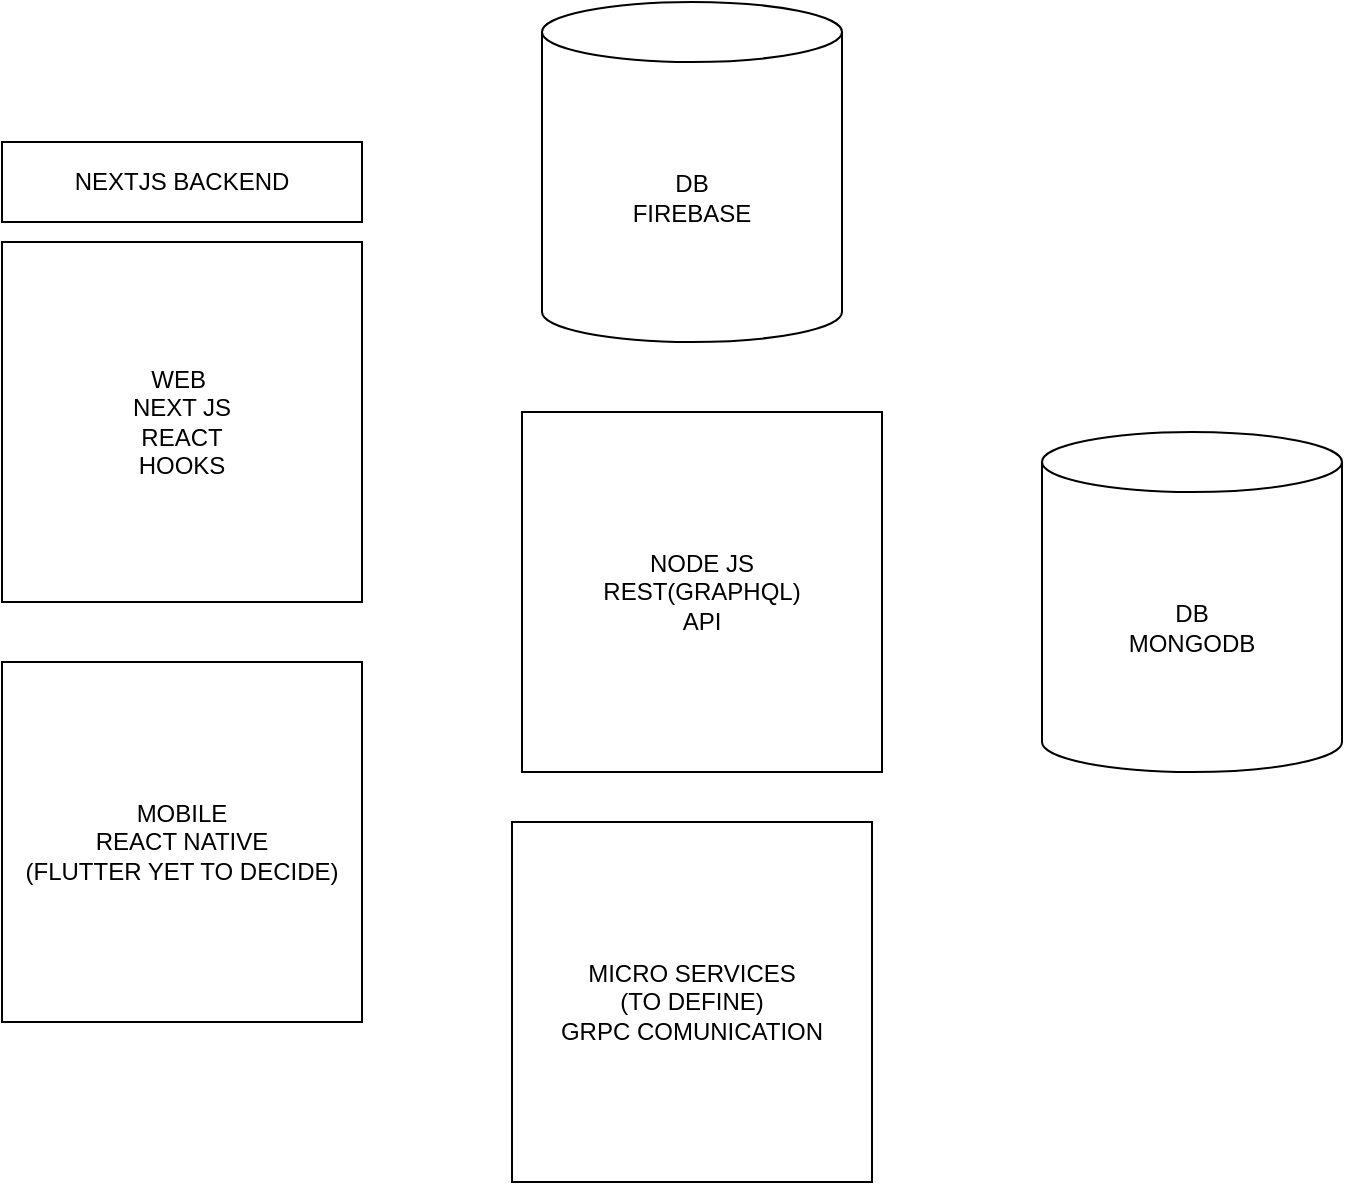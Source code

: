 <mxfile version="17.4.6" type="github" pages="2">
  <diagram id="x3NzBZNxcZTpQ1vrpnvu" name="React Alternative">
    <mxGraphModel dx="1426" dy="699" grid="1" gridSize="10" guides="1" tooltips="1" connect="1" arrows="1" fold="1" page="1" pageScale="1" pageWidth="827" pageHeight="1169" math="0" shadow="0">
      <root>
        <mxCell id="0" />
        <mxCell id="1" parent="0" />
        <mxCell id="TWxX8gXJcYfMCjZt2LJU-1" value="NODE JS&lt;br&gt;REST(GRAPHQL)&lt;br&gt;API" style="whiteSpace=wrap;html=1;aspect=fixed;" parent="1" vertex="1">
          <mxGeometry x="360" y="245" width="180" height="180" as="geometry" />
        </mxCell>
        <mxCell id="TWxX8gXJcYfMCjZt2LJU-2" value="WEB&amp;nbsp;&lt;br&gt;NEXT JS&lt;br&gt;REACT&lt;br&gt;HOOKS" style="whiteSpace=wrap;html=1;aspect=fixed;" parent="1" vertex="1">
          <mxGeometry x="100" y="160" width="180" height="180" as="geometry" />
        </mxCell>
        <mxCell id="TWxX8gXJcYfMCjZt2LJU-3" value="MOBILE&lt;br&gt;REACT NATIVE&lt;br&gt;(FLUTTER YET TO DECIDE)" style="whiteSpace=wrap;html=1;aspect=fixed;" parent="1" vertex="1">
          <mxGeometry x="100" y="370" width="180" height="180" as="geometry" />
        </mxCell>
        <mxCell id="TWxX8gXJcYfMCjZt2LJU-4" value="DB&lt;br&gt;FIREBASE" style="shape=cylinder3;whiteSpace=wrap;html=1;boundedLbl=1;backgroundOutline=1;size=15;" parent="1" vertex="1">
          <mxGeometry x="370" y="40" width="150" height="170" as="geometry" />
        </mxCell>
        <mxCell id="TWxX8gXJcYfMCjZt2LJU-6" value="NEXTJS BACKEND" style="rounded=0;whiteSpace=wrap;html=1;" parent="1" vertex="1">
          <mxGeometry x="100" y="110" width="180" height="40" as="geometry" />
        </mxCell>
        <mxCell id="TWxX8gXJcYfMCjZt2LJU-8" value="DB&lt;br&gt;MONGODB" style="shape=cylinder3;whiteSpace=wrap;html=1;boundedLbl=1;backgroundOutline=1;size=15;" parent="1" vertex="1">
          <mxGeometry x="620" y="255" width="150" height="170" as="geometry" />
        </mxCell>
        <mxCell id="45i4qmXUu39TKB9Uq_cI-1" value="MICRO SERVICES&lt;br&gt;(TO DEFINE)&lt;br&gt;GRPC COMUNICATION" style="whiteSpace=wrap;html=1;aspect=fixed;" parent="1" vertex="1">
          <mxGeometry x="355" y="450" width="180" height="180" as="geometry" />
        </mxCell>
      </root>
    </mxGraphModel>
  </diagram>
  <diagram name="Blazor Alternative" id="Y2TaGBKHKHRG3-GV48pp">
    <mxGraphModel dx="1426" dy="699" grid="1" gridSize="10" guides="1" tooltips="1" connect="1" arrows="1" fold="1" page="1" pageScale="1" pageWidth="827" pageHeight="1169" math="0" shadow="0">
      <root>
        <mxCell id="3dPY_2HfxJQeCn0-KGAW-0" />
        <mxCell id="3dPY_2HfxJQeCn0-KGAW-1" parent="3dPY_2HfxJQeCn0-KGAW-0" />
        <mxCell id="gasyf03a9yu1G8grFv1T-4" style="edgeStyle=orthogonalEdgeStyle;rounded=0;orthogonalLoop=1;jettySize=auto;html=1;exitX=1;exitY=0.5;exitDx=0;exitDy=0;entryX=0;entryY=0.5;entryDx=0;entryDy=0;entryPerimeter=0;" edge="1" parent="3dPY_2HfxJQeCn0-KGAW-1" source="3dPY_2HfxJQeCn0-KGAW-2" target="3dPY_2HfxJQeCn0-KGAW-7">
          <mxGeometry relative="1" as="geometry" />
        </mxCell>
        <mxCell id="3dPY_2HfxJQeCn0-KGAW-2" value="NET CORE API&lt;br&gt;VALIDATES TOKENS" style="whiteSpace=wrap;html=1;aspect=fixed;" vertex="1" parent="3dPY_2HfxJQeCn0-KGAW-1">
          <mxGeometry x="350" y="252.5" width="145" height="145" as="geometry" />
        </mxCell>
        <mxCell id="3dPY_2HfxJQeCn0-KGAW-3" value="BLAZOR&lt;br&gt;WASM&lt;br&gt;UI REQUEST TO&lt;br&gt;BLAZOR SERVER" style="whiteSpace=wrap;html=1;aspect=fixed;" vertex="1" parent="3dPY_2HfxJQeCn0-KGAW-1">
          <mxGeometry x="121.25" y="430" width="157.5" height="157.5" as="geometry" />
        </mxCell>
        <mxCell id="3dPY_2HfxJQeCn0-KGAW-5" value="AUTH&lt;br&gt;USERS DB&lt;br&gt;FIREBASE" style="shape=cylinder3;whiteSpace=wrap;html=1;boundedLbl=1;backgroundOutline=1;size=15;" vertex="1" parent="3dPY_2HfxJQeCn0-KGAW-1">
          <mxGeometry x="125" y="60" width="150" height="170" as="geometry" />
        </mxCell>
        <mxCell id="gasyf03a9yu1G8grFv1T-1" style="edgeStyle=orthogonalEdgeStyle;rounded=0;orthogonalLoop=1;jettySize=auto;html=1;exitX=0.5;exitY=0;exitDx=0;exitDy=0;entryX=0.5;entryY=1;entryDx=0;entryDy=0;entryPerimeter=0;" edge="1" parent="3dPY_2HfxJQeCn0-KGAW-1" source="3dPY_2HfxJQeCn0-KGAW-6" target="3dPY_2HfxJQeCn0-KGAW-5">
          <mxGeometry relative="1" as="geometry" />
        </mxCell>
        <mxCell id="gasyf03a9yu1G8grFv1T-2" style="edgeStyle=orthogonalEdgeStyle;rounded=0;orthogonalLoop=1;jettySize=auto;html=1;exitX=0.5;exitY=1;exitDx=0;exitDy=0;entryX=0.5;entryY=0;entryDx=0;entryDy=0;" edge="1" parent="3dPY_2HfxJQeCn0-KGAW-1" source="3dPY_2HfxJQeCn0-KGAW-6" target="3dPY_2HfxJQeCn0-KGAW-3">
          <mxGeometry relative="1" as="geometry" />
        </mxCell>
        <mxCell id="gasyf03a9yu1G8grFv1T-3" style="edgeStyle=orthogonalEdgeStyle;rounded=0;orthogonalLoop=1;jettySize=auto;html=1;exitX=1;exitY=0.5;exitDx=0;exitDy=0;entryX=0;entryY=0.5;entryDx=0;entryDy=0;" edge="1" parent="3dPY_2HfxJQeCn0-KGAW-1" source="3dPY_2HfxJQeCn0-KGAW-6" target="3dPY_2HfxJQeCn0-KGAW-2">
          <mxGeometry relative="1" as="geometry" />
        </mxCell>
        <mxCell id="3dPY_2HfxJQeCn0-KGAW-6" value="BLAZOR BACKEND&lt;br&gt;AUTH DONE TROUGH THIS&lt;br&gt;HHTP ONLY COOKIE&lt;br&gt;&lt;br&gt;ALL REQUEST TO BACKEND&lt;br&gt;DONE HERE" style="rounded=0;whiteSpace=wrap;html=1;" vertex="1" parent="3dPY_2HfxJQeCn0-KGAW-1">
          <mxGeometry x="110" y="260" width="180" height="130" as="geometry" />
        </mxCell>
        <mxCell id="3dPY_2HfxJQeCn0-KGAW-7" value="DB&lt;br&gt;MONGODB" style="shape=cylinder3;whiteSpace=wrap;html=1;boundedLbl=1;backgroundOutline=1;size=15;" vertex="1" parent="3dPY_2HfxJQeCn0-KGAW-1">
          <mxGeometry x="550" y="235" width="160" height="180" as="geometry" />
        </mxCell>
        <mxCell id="3dPY_2HfxJQeCn0-KGAW-8" value="MICRO SERVICES&lt;br&gt;(TO DEFINE)&lt;br&gt;GRPC COMUNICATION?" style="whiteSpace=wrap;html=1;aspect=fixed;" vertex="1" parent="3dPY_2HfxJQeCn0-KGAW-1">
          <mxGeometry x="460" y="10" width="180" height="180" as="geometry" />
        </mxCell>
      </root>
    </mxGraphModel>
  </diagram>
</mxfile>
